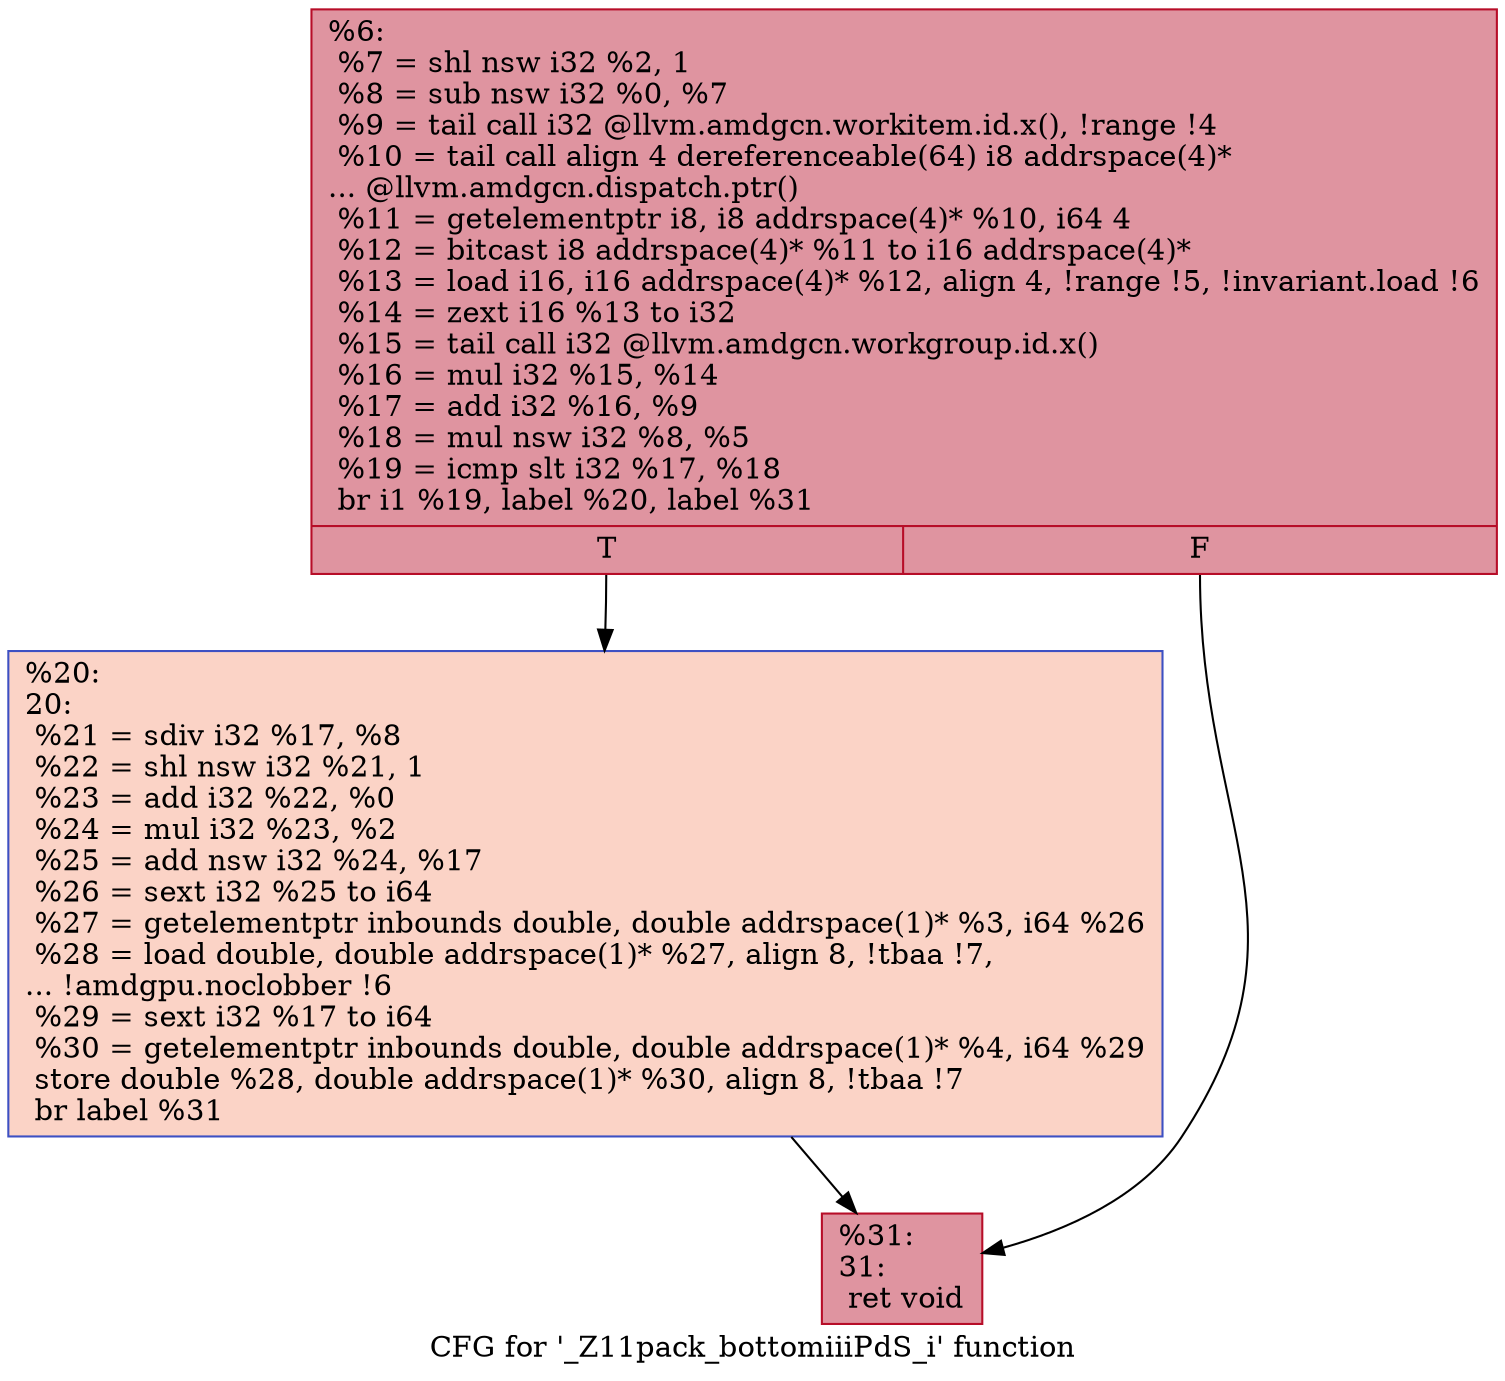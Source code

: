 digraph "CFG for '_Z11pack_bottomiiiPdS_i' function" {
	label="CFG for '_Z11pack_bottomiiiPdS_i' function";

	Node0x528a1d0 [shape=record,color="#b70d28ff", style=filled, fillcolor="#b70d2870",label="{%6:\l  %7 = shl nsw i32 %2, 1\l  %8 = sub nsw i32 %0, %7\l  %9 = tail call i32 @llvm.amdgcn.workitem.id.x(), !range !4\l  %10 = tail call align 4 dereferenceable(64) i8 addrspace(4)*\l... @llvm.amdgcn.dispatch.ptr()\l  %11 = getelementptr i8, i8 addrspace(4)* %10, i64 4\l  %12 = bitcast i8 addrspace(4)* %11 to i16 addrspace(4)*\l  %13 = load i16, i16 addrspace(4)* %12, align 4, !range !5, !invariant.load !6\l  %14 = zext i16 %13 to i32\l  %15 = tail call i32 @llvm.amdgcn.workgroup.id.x()\l  %16 = mul i32 %15, %14\l  %17 = add i32 %16, %9\l  %18 = mul nsw i32 %8, %5\l  %19 = icmp slt i32 %17, %18\l  br i1 %19, label %20, label %31\l|{<s0>T|<s1>F}}"];
	Node0x528a1d0:s0 -> Node0x528c2c0;
	Node0x528a1d0:s1 -> Node0x528c350;
	Node0x528c2c0 [shape=record,color="#3d50c3ff", style=filled, fillcolor="#f59c7d70",label="{%20:\l20:                                               \l  %21 = sdiv i32 %17, %8\l  %22 = shl nsw i32 %21, 1\l  %23 = add i32 %22, %0\l  %24 = mul i32 %23, %2\l  %25 = add nsw i32 %24, %17\l  %26 = sext i32 %25 to i64\l  %27 = getelementptr inbounds double, double addrspace(1)* %3, i64 %26\l  %28 = load double, double addrspace(1)* %27, align 8, !tbaa !7,\l... !amdgpu.noclobber !6\l  %29 = sext i32 %17 to i64\l  %30 = getelementptr inbounds double, double addrspace(1)* %4, i64 %29\l  store double %28, double addrspace(1)* %30, align 8, !tbaa !7\l  br label %31\l}"];
	Node0x528c2c0 -> Node0x528c350;
	Node0x528c350 [shape=record,color="#b70d28ff", style=filled, fillcolor="#b70d2870",label="{%31:\l31:                                               \l  ret void\l}"];
}
